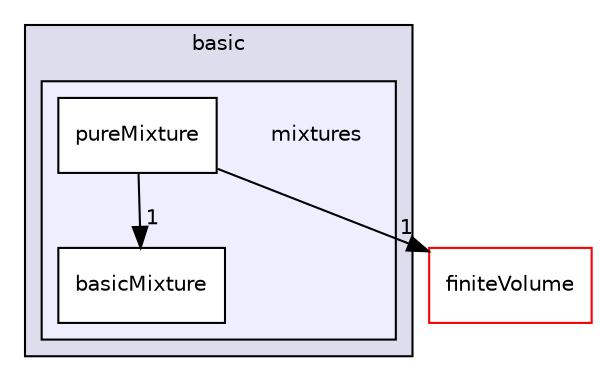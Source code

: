 digraph "src/thermophysicalModels/basic/mixtures" {
  bgcolor=transparent;
  compound=true
  node [ fontsize="10", fontname="Helvetica"];
  edge [ labelfontsize="10", labelfontname="Helvetica"];
  subgraph clusterdir_38cb9973e0eaf6834e10b18bff965c4b {
    graph [ bgcolor="#ddddee", pencolor="black", label="basic" fontname="Helvetica", fontsize="10", URL="dir_38cb9973e0eaf6834e10b18bff965c4b.html"]
  subgraph clusterdir_98749f5e88c1d31322c3eea5d7103a03 {
    graph [ bgcolor="#eeeeff", pencolor="black", label="" URL="dir_98749f5e88c1d31322c3eea5d7103a03.html"];
    dir_98749f5e88c1d31322c3eea5d7103a03 [shape=plaintext label="mixtures"];
    dir_fa5c8182df0b02b1a59debe313363759 [shape=box label="basicMixture" color="black" fillcolor="white" style="filled" URL="dir_fa5c8182df0b02b1a59debe313363759.html"];
    dir_cceccb801a0b9c65d20e700db4077368 [shape=box label="pureMixture" color="black" fillcolor="white" style="filled" URL="dir_cceccb801a0b9c65d20e700db4077368.html"];
  }
  }
  dir_9bd15774b555cf7259a6fa18f99fe99b [shape=box label="finiteVolume" color="red" URL="dir_9bd15774b555cf7259a6fa18f99fe99b.html"];
  dir_cceccb801a0b9c65d20e700db4077368->dir_9bd15774b555cf7259a6fa18f99fe99b [headlabel="1", labeldistance=1.5 headhref="dir_002794_000898.html"];
  dir_cceccb801a0b9c65d20e700db4077368->dir_fa5c8182df0b02b1a59debe313363759 [headlabel="1", labeldistance=1.5 headhref="dir_002794_002793.html"];
}
